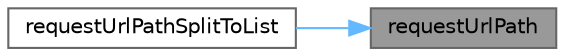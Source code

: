 digraph "requestUrlPath"
{
 // LATEX_PDF_SIZE
  bgcolor="transparent";
  edge [fontname=Helvetica,fontsize=10,labelfontname=Helvetica,labelfontsize=10];
  node [fontname=Helvetica,fontsize=10,shape=box,height=0.2,width=0.4];
  rankdir="RL";
  Node1 [id="Node000001",label="requestUrlPath",height=0.2,width=0.4,color="gray40", fillcolor="grey60", style="filled", fontcolor="black",tooltip="获取请求 URL 路径。"];
  Node1 -> Node2 [id="edge1_Node000001_Node000002",dir="back",color="steelblue1",style="solid",tooltip=" "];
  Node2 [id="Node000002",label="requestUrlPathSplitToList",height=0.2,width=0.4,color="grey40", fillcolor="white", style="filled",URL="$class_j_q_http_server_1_1_session.html#afed6758e8b7c1788311d32ef25a778fb",tooltip="获取请求 URL 路径分割列表。"];
}
